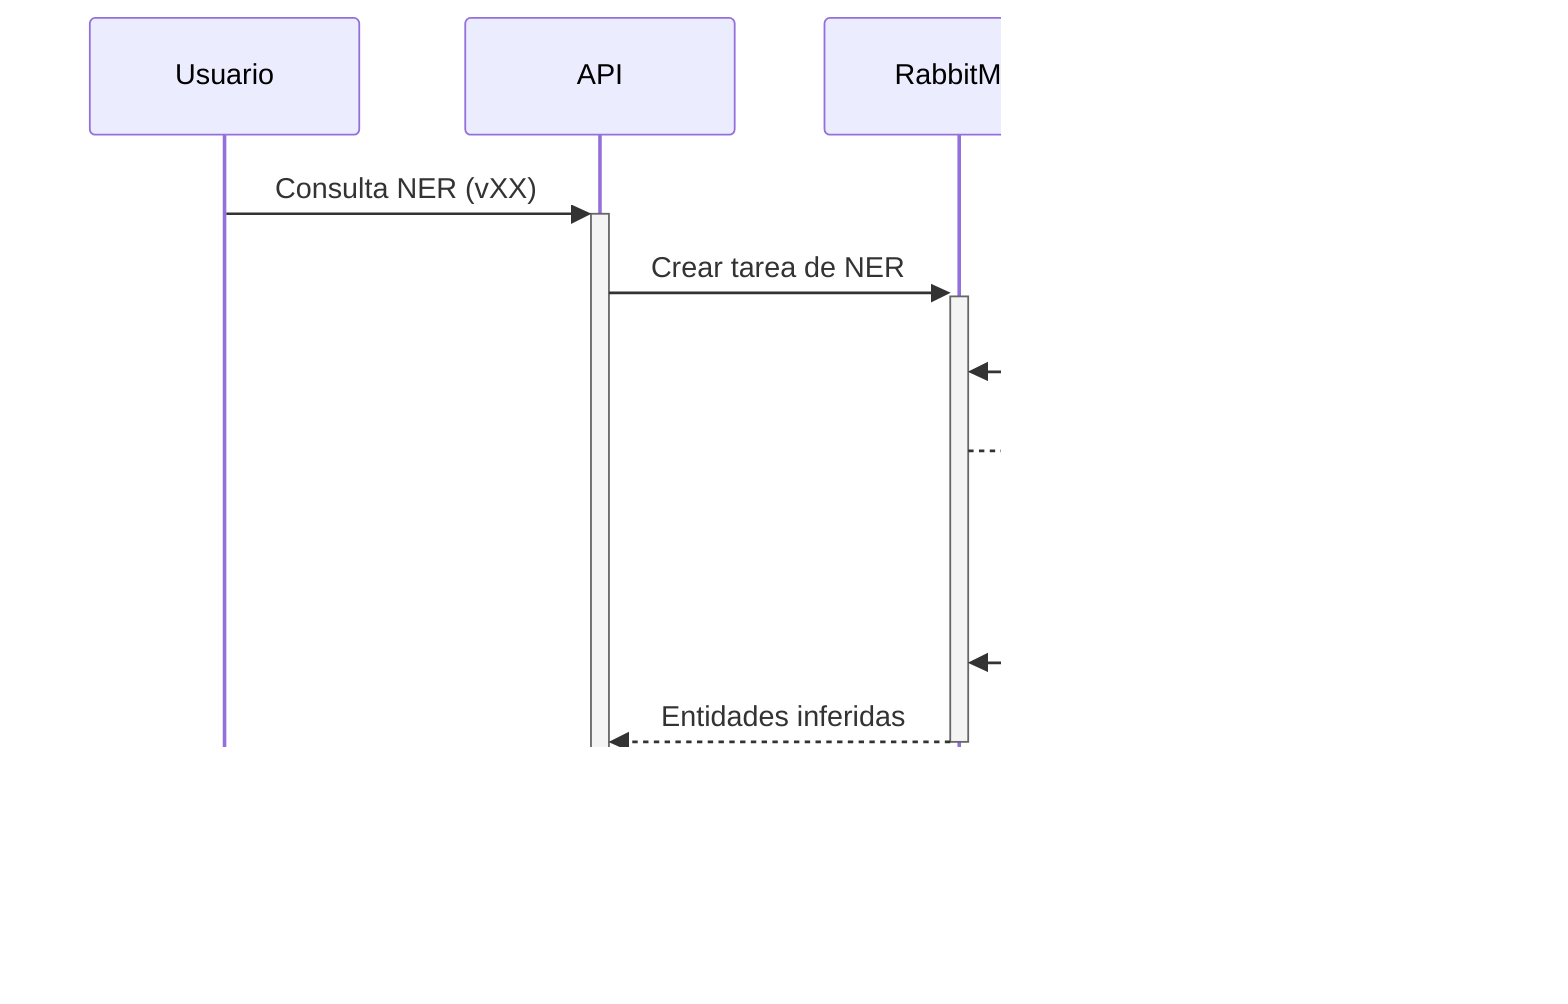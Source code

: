 sequenceDiagram;
   participant c as Usuario
   participant a as API
   participant r as RabbitMQ
   participant w as Worker
   c->>+a: Consulta NER (vXX);
   a->>+r: Crear tarea de NER;
   activate w;
   w->>r: Pedir tarea;
   r-->>w: Tarea de NER;
   w->>w: Inferir entidades;
   w->>-r: Entidades inferidas;
   r-->>-a: Entidades inferidas;
   a-->>-c: Entidades inferidas;